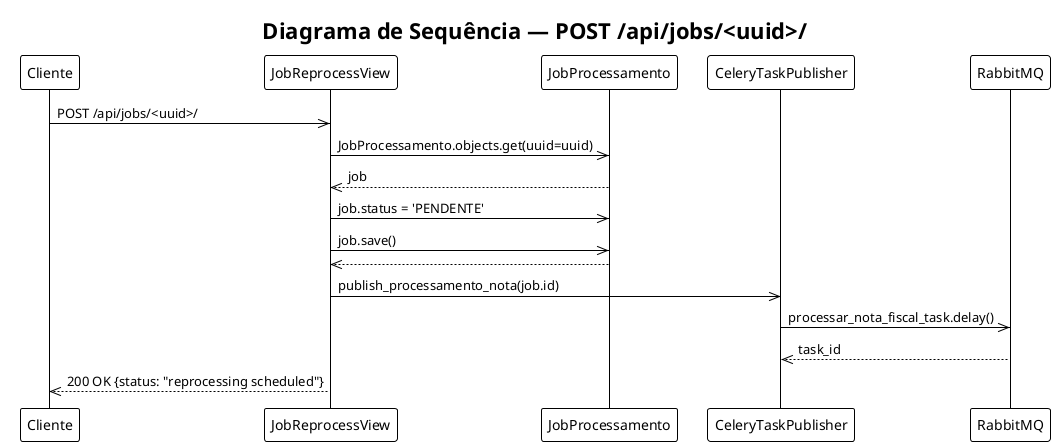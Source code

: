 @startuml
!theme plain
title "Diagrama de Sequência — POST /api/jobs/<uuid>/"

participant "Cliente" as C
participant "JobReprocessView" as V
participant "JobProcessamento" as J
participant "CeleryTaskPublisher" as P
participant "RabbitMQ" as Q

C->>V: POST /api/jobs/<uuid>/
V->>J: JobProcessamento.objects.get(uuid=uuid)
J-->>V: job
V->>J: job.status = 'PENDENTE'
V->>J: job.save()
J-->>V:
V->>P: publish_processamento_nota(job.id)
P->>Q: processar_nota_fiscal_task.delay()
Q-->>P: task_id
V-->>C: 200 OK {status: "reprocessing scheduled"}
@enduml
